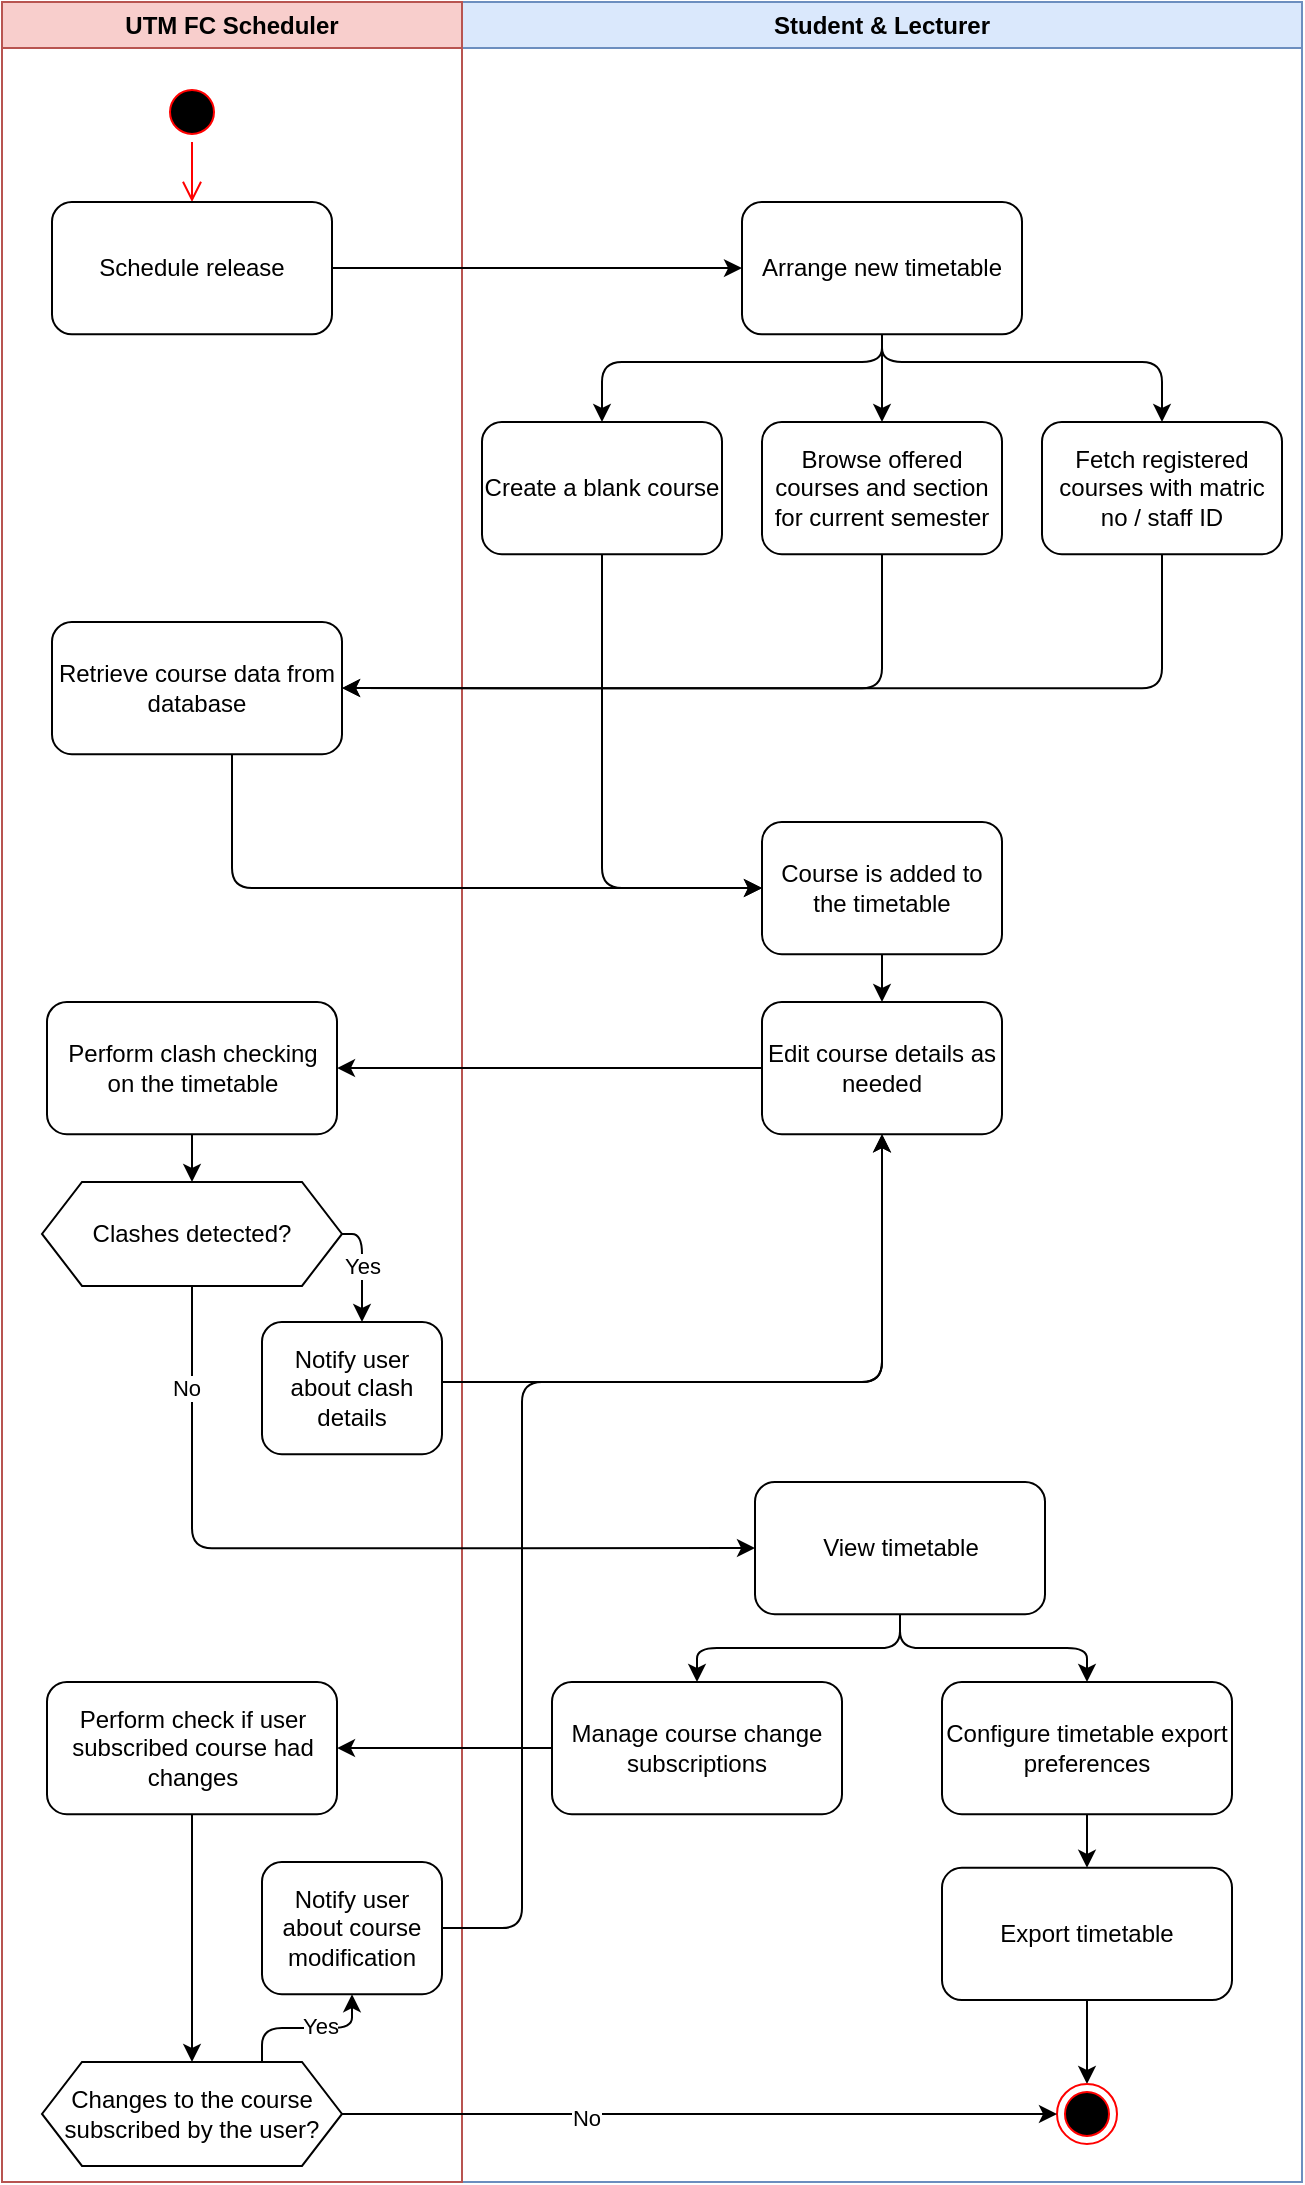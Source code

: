 <mxfile>
    <diagram id="RxSmsyhUZmb1DCF_pvdg" name="Page-1">
        <mxGraphModel dx="1242" dy="552" grid="1" gridSize="10" guides="1" tooltips="1" connect="1" arrows="1" fold="1" page="1" pageScale="1" pageWidth="850" pageHeight="1100" math="0" shadow="0">
            <root>
                <mxCell id="0"/>
                <mxCell id="1" parent="0"/>
                <mxCell id="2" value="Student &amp;amp; Lecturer" style="swimlane;whiteSpace=wrap;html=1;fillColor=#dae8fc;strokeColor=#6c8ebf;" parent="1" vertex="1">
                    <mxGeometry x="380" y="50" width="420" height="1090" as="geometry"/>
                </mxCell>
                <mxCell id="15" style="edgeStyle=orthogonalEdgeStyle;html=1;entryX=0.5;entryY=0;entryDx=0;entryDy=0;" parent="2" source="10" target="11" edge="1">
                    <mxGeometry relative="1" as="geometry">
                        <Array as="points">
                            <mxPoint x="210" y="180"/>
                            <mxPoint x="70" y="180"/>
                        </Array>
                    </mxGeometry>
                </mxCell>
                <mxCell id="16" style="edgeStyle=orthogonalEdgeStyle;html=1;entryX=0.5;entryY=0;entryDx=0;entryDy=0;" parent="2" source="10" target="12" edge="1">
                    <mxGeometry relative="1" as="geometry"/>
                </mxCell>
                <mxCell id="17" style="edgeStyle=orthogonalEdgeStyle;html=1;" parent="2" source="10" target="13" edge="1">
                    <mxGeometry relative="1" as="geometry">
                        <Array as="points">
                            <mxPoint x="210" y="180"/>
                            <mxPoint x="350" y="180"/>
                        </Array>
                    </mxGeometry>
                </mxCell>
                <mxCell id="10" value="Arrange new timetable" style="rounded=1;whiteSpace=wrap;html=1;" parent="2" vertex="1">
                    <mxGeometry x="140" y="100.004" width="140" height="66.111" as="geometry"/>
                </mxCell>
                <mxCell id="27" style="edgeStyle=orthogonalEdgeStyle;html=1;" parent="2" source="11" target="18" edge="1">
                    <mxGeometry relative="1" as="geometry">
                        <Array as="points">
                            <mxPoint x="70" y="443"/>
                        </Array>
                    </mxGeometry>
                </mxCell>
                <mxCell id="11" value="Create a blank course" style="rounded=1;whiteSpace=wrap;html=1;" parent="2" vertex="1">
                    <mxGeometry x="10" y="210" width="120" height="66.11" as="geometry"/>
                </mxCell>
                <mxCell id="12" value="Browse offered courses and section for current semester" style="rounded=1;whiteSpace=wrap;html=1;" parent="2" vertex="1">
                    <mxGeometry x="150" y="210" width="120" height="66.11" as="geometry"/>
                </mxCell>
                <mxCell id="13" value="Fetch registered courses with matric no / staff ID" style="rounded=1;whiteSpace=wrap;html=1;" parent="2" vertex="1">
                    <mxGeometry x="290" y="210" width="120" height="66.11" as="geometry"/>
                </mxCell>
                <mxCell id="28" style="edgeStyle=orthogonalEdgeStyle;html=1;" parent="2" source="18" target="22" edge="1">
                    <mxGeometry relative="1" as="geometry"/>
                </mxCell>
                <mxCell id="18" value="Course is added to the timetable" style="rounded=1;whiteSpace=wrap;html=1;" parent="2" vertex="1">
                    <mxGeometry x="150" y="410" width="120" height="66.11" as="geometry"/>
                </mxCell>
                <mxCell id="22" value="Edit course details as needed" style="rounded=1;whiteSpace=wrap;html=1;" parent="2" vertex="1">
                    <mxGeometry x="150" y="500" width="120" height="66.11" as="geometry"/>
                </mxCell>
                <mxCell id="40" style="edgeStyle=orthogonalEdgeStyle;html=1;" parent="2" source="37" target="39" edge="1">
                    <mxGeometry relative="1" as="geometry"/>
                </mxCell>
                <mxCell id="37" value="Configure timetable export preferences" style="rounded=1;whiteSpace=wrap;html=1;" parent="2" vertex="1">
                    <mxGeometry x="240" y="840" width="145" height="66.11" as="geometry"/>
                </mxCell>
                <mxCell id="59" style="edgeStyle=orthogonalEdgeStyle;html=1;entryX=0.5;entryY=0;entryDx=0;entryDy=0;" parent="2" source="39" target="45" edge="1">
                    <mxGeometry relative="1" as="geometry"/>
                </mxCell>
                <mxCell id="39" value="Export timetable" style="rounded=1;whiteSpace=wrap;html=1;" parent="2" vertex="1">
                    <mxGeometry x="240" y="932.92" width="145" height="66.11" as="geometry"/>
                </mxCell>
                <mxCell id="55" style="edgeStyle=orthogonalEdgeStyle;html=1;" parent="2" source="54" target="37" edge="1">
                    <mxGeometry relative="1" as="geometry"/>
                </mxCell>
                <mxCell id="61" style="edgeStyle=orthogonalEdgeStyle;html=1;" parent="2" source="54" target="60" edge="1">
                    <mxGeometry relative="1" as="geometry"/>
                </mxCell>
                <mxCell id="54" value="View timetable" style="rounded=1;whiteSpace=wrap;html=1;" parent="2" vertex="1">
                    <mxGeometry x="146.5" y="740" width="145" height="66.11" as="geometry"/>
                </mxCell>
                <mxCell id="45" value="" style="ellipse;html=1;shape=endState;fillColor=#000000;strokeColor=#ff0000;" parent="2" vertex="1">
                    <mxGeometry x="297.5" y="1040.97" width="30" height="30" as="geometry"/>
                </mxCell>
                <mxCell id="60" value="Manage course change subscriptions" style="rounded=1;whiteSpace=wrap;html=1;" parent="2" vertex="1">
                    <mxGeometry x="45" y="840" width="145" height="66.11" as="geometry"/>
                </mxCell>
                <mxCell id="5" value="UTM FC Scheduler" style="swimlane;whiteSpace=wrap;html=1;fillColor=#f8cecc;strokeColor=#b85450;" parent="1" vertex="1">
                    <mxGeometry x="150" y="50" width="230" height="1090" as="geometry"/>
                </mxCell>
                <mxCell id="7" value="" style="ellipse;html=1;shape=startState;fillColor=#000000;strokeColor=#ff0000;" parent="5" vertex="1">
                    <mxGeometry x="80" y="40" width="30" height="30" as="geometry"/>
                </mxCell>
                <mxCell id="8" value="" style="edgeStyle=orthogonalEdgeStyle;html=1;verticalAlign=bottom;endArrow=open;endSize=8;strokeColor=#ff0000;entryX=0.5;entryY=0;entryDx=0;entryDy=0;" parent="5" source="7" target="9" edge="1">
                    <mxGeometry relative="1" as="geometry">
                        <mxPoint x="115" y="100" as="targetPoint"/>
                    </mxGeometry>
                </mxCell>
                <mxCell id="9" value="Schedule release" style="rounded=1;whiteSpace=wrap;html=1;" parent="5" vertex="1">
                    <mxGeometry x="25" y="100.004" width="140" height="66.111" as="geometry"/>
                </mxCell>
                <mxCell id="23" value="Retrieve course data from database" style="rounded=1;whiteSpace=wrap;html=1;" parent="5" vertex="1">
                    <mxGeometry x="25" y="310" width="145" height="66.11" as="geometry"/>
                </mxCell>
                <mxCell id="32" style="edgeStyle=orthogonalEdgeStyle;html=1;" parent="5" source="29" target="31" edge="1">
                    <mxGeometry relative="1" as="geometry"/>
                </mxCell>
                <mxCell id="29" value="Perform clash checking &lt;br&gt;on the timetable" style="rounded=1;whiteSpace=wrap;html=1;" parent="5" vertex="1">
                    <mxGeometry x="22.5" y="500" width="145" height="66.11" as="geometry"/>
                </mxCell>
                <mxCell id="34" style="edgeStyle=orthogonalEdgeStyle;html=1;" parent="5" source="31" target="33" edge="1">
                    <mxGeometry relative="1" as="geometry">
                        <Array as="points">
                            <mxPoint x="180" y="616"/>
                        </Array>
                    </mxGeometry>
                </mxCell>
                <mxCell id="35" value="Yes" style="edgeLabel;html=1;align=center;verticalAlign=middle;resizable=0;points=[];" parent="34" vertex="1" connectable="0">
                    <mxGeometry x="-0.047" relative="1" as="geometry">
                        <mxPoint as="offset"/>
                    </mxGeometry>
                </mxCell>
                <mxCell id="31" value="Clashes detected?" style="shape=hexagon;perimeter=hexagonPerimeter2;whiteSpace=wrap;html=1;fixedSize=1;" parent="5" vertex="1">
                    <mxGeometry x="20" y="590" width="150" height="51.94" as="geometry"/>
                </mxCell>
                <mxCell id="33" value="Notify user about clash details" style="rounded=1;whiteSpace=wrap;html=1;" parent="5" vertex="1">
                    <mxGeometry x="130" y="660" width="90" height="66.11" as="geometry"/>
                </mxCell>
                <mxCell id="69" style="edgeStyle=orthogonalEdgeStyle;html=1;" parent="5" source="41" target="42" edge="1">
                    <mxGeometry relative="1" as="geometry">
                        <Array as="points">
                            <mxPoint x="130" y="1013"/>
                            <mxPoint x="175" y="1013"/>
                        </Array>
                    </mxGeometry>
                </mxCell>
                <mxCell id="70" value="Yes" style="edgeLabel;html=1;align=center;verticalAlign=middle;resizable=0;points=[];" parent="69" vertex="1" connectable="0">
                    <mxGeometry x="0.156" y="1" relative="1" as="geometry">
                        <mxPoint as="offset"/>
                    </mxGeometry>
                </mxCell>
                <mxCell id="41" value="Changes to the course subscribed by the user?" style="shape=hexagon;perimeter=hexagonPerimeter2;whiteSpace=wrap;html=1;fixedSize=1;" parent="5" vertex="1">
                    <mxGeometry x="20" y="1030" width="150" height="51.94" as="geometry"/>
                </mxCell>
                <mxCell id="63" style="edgeStyle=orthogonalEdgeStyle;html=1;" parent="5" source="62" target="41" edge="1">
                    <mxGeometry relative="1" as="geometry"/>
                </mxCell>
                <mxCell id="62" value="Perform check if user subscribed course had changes" style="rounded=1;whiteSpace=wrap;html=1;" parent="5" vertex="1">
                    <mxGeometry x="22.5" y="840" width="145" height="66.11" as="geometry"/>
                </mxCell>
                <mxCell id="42" value="Notify user about course modification" style="rounded=1;whiteSpace=wrap;html=1;" parent="5" vertex="1">
                    <mxGeometry x="130" y="930" width="90" height="66.11" as="geometry"/>
                </mxCell>
                <mxCell id="14" style="edgeStyle=none;html=1;" parent="1" source="9" target="10" edge="1">
                    <mxGeometry relative="1" as="geometry"/>
                </mxCell>
                <mxCell id="24" style="edgeStyle=orthogonalEdgeStyle;html=1;entryX=1;entryY=0.5;entryDx=0;entryDy=0;" parent="1" source="12" target="23" edge="1">
                    <mxGeometry relative="1" as="geometry">
                        <Array as="points">
                            <mxPoint x="590" y="393"/>
                        </Array>
                    </mxGeometry>
                </mxCell>
                <mxCell id="25" style="edgeStyle=orthogonalEdgeStyle;html=1;entryX=1;entryY=0.5;entryDx=0;entryDy=0;" parent="1" source="13" target="23" edge="1">
                    <mxGeometry relative="1" as="geometry">
                        <Array as="points">
                            <mxPoint x="730" y="393"/>
                        </Array>
                    </mxGeometry>
                </mxCell>
                <mxCell id="26" style="edgeStyle=orthogonalEdgeStyle;html=1;" parent="1" source="23" target="18" edge="1">
                    <mxGeometry relative="1" as="geometry">
                        <Array as="points">
                            <mxPoint x="265" y="493"/>
                        </Array>
                    </mxGeometry>
                </mxCell>
                <mxCell id="30" style="edgeStyle=orthogonalEdgeStyle;html=1;" parent="1" source="22" target="29" edge="1">
                    <mxGeometry relative="1" as="geometry"/>
                </mxCell>
                <mxCell id="36" style="edgeStyle=orthogonalEdgeStyle;html=1;" parent="1" source="33" target="22" edge="1">
                    <mxGeometry relative="1" as="geometry">
                        <Array as="points">
                            <mxPoint x="590" y="740"/>
                        </Array>
                    </mxGeometry>
                </mxCell>
                <mxCell id="56" style="edgeStyle=orthogonalEdgeStyle;html=1;entryX=0;entryY=0.5;entryDx=0;entryDy=0;" parent="1" source="31" target="54" edge="1">
                    <mxGeometry relative="1" as="geometry">
                        <Array as="points">
                            <mxPoint x="245" y="823"/>
                        </Array>
                    </mxGeometry>
                </mxCell>
                <mxCell id="57" value="No" style="edgeLabel;html=1;align=center;verticalAlign=middle;resizable=0;points=[];" parent="56" vertex="1" connectable="0">
                    <mxGeometry x="-0.752" y="-3" relative="1" as="geometry">
                        <mxPoint as="offset"/>
                    </mxGeometry>
                </mxCell>
                <mxCell id="66" style="edgeStyle=orthogonalEdgeStyle;html=1;" parent="1" source="60" target="62" edge="1">
                    <mxGeometry relative="1" as="geometry"/>
                </mxCell>
                <mxCell id="68" style="edgeStyle=orthogonalEdgeStyle;html=1;" parent="1" source="41" target="45" edge="1">
                    <mxGeometry relative="1" as="geometry"/>
                </mxCell>
                <mxCell id="71" value="No" style="edgeLabel;html=1;align=center;verticalAlign=middle;resizable=0;points=[];" parent="68" vertex="1" connectable="0">
                    <mxGeometry x="-0.321" y="-2" relative="1" as="geometry">
                        <mxPoint as="offset"/>
                    </mxGeometry>
                </mxCell>
                <mxCell id="72" style="edgeStyle=orthogonalEdgeStyle;html=1;" parent="1" source="42" target="22" edge="1">
                    <mxGeometry relative="1" as="geometry">
                        <Array as="points">
                            <mxPoint x="410" y="1013"/>
                            <mxPoint x="410" y="740"/>
                            <mxPoint x="590" y="740"/>
                        </Array>
                    </mxGeometry>
                </mxCell>
            </root>
        </mxGraphModel>
    </diagram>
</mxfile>